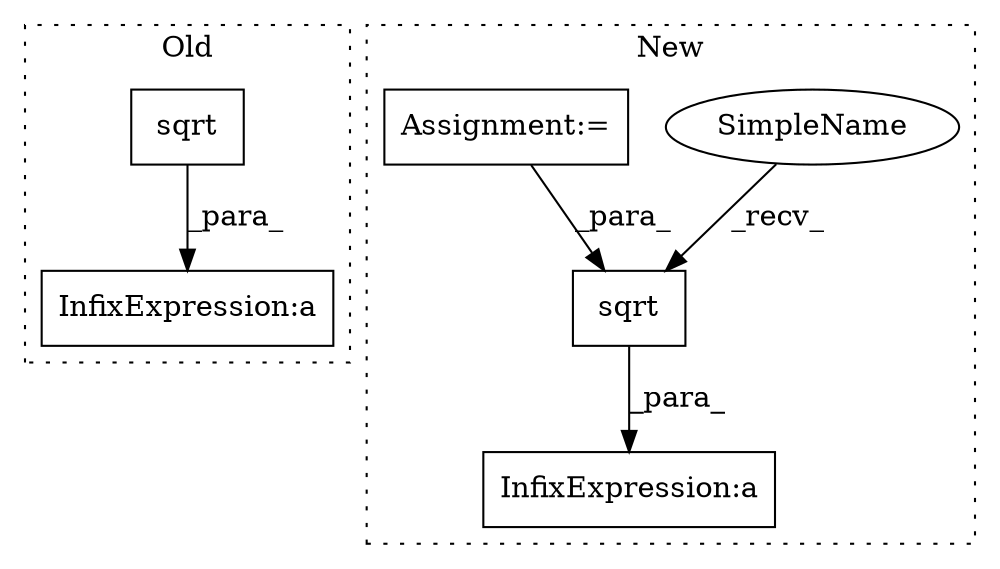 digraph G {
subgraph cluster0 {
1 [label="sqrt" a="32" s="489,515" l="5,1" shape="box"];
3 [label="InfixExpression:a" a="27" s="481" l="3" shape="box"];
label = "Old";
style="dotted";
}
subgraph cluster1 {
2 [label="SimpleName" a="42" s="631" l="5" shape="ellipse"];
4 [label="sqrt" a="32" s="637,672" l="5,1" shape="box"];
5 [label="InfixExpression:a" a="27" s="730" l="3" shape="box"];
6 [label="Assignment:=" a="7" s="261" l="7" shape="box"];
label = "New";
style="dotted";
}
1 -> 3 [label="_para_"];
2 -> 4 [label="_recv_"];
4 -> 5 [label="_para_"];
6 -> 4 [label="_para_"];
}